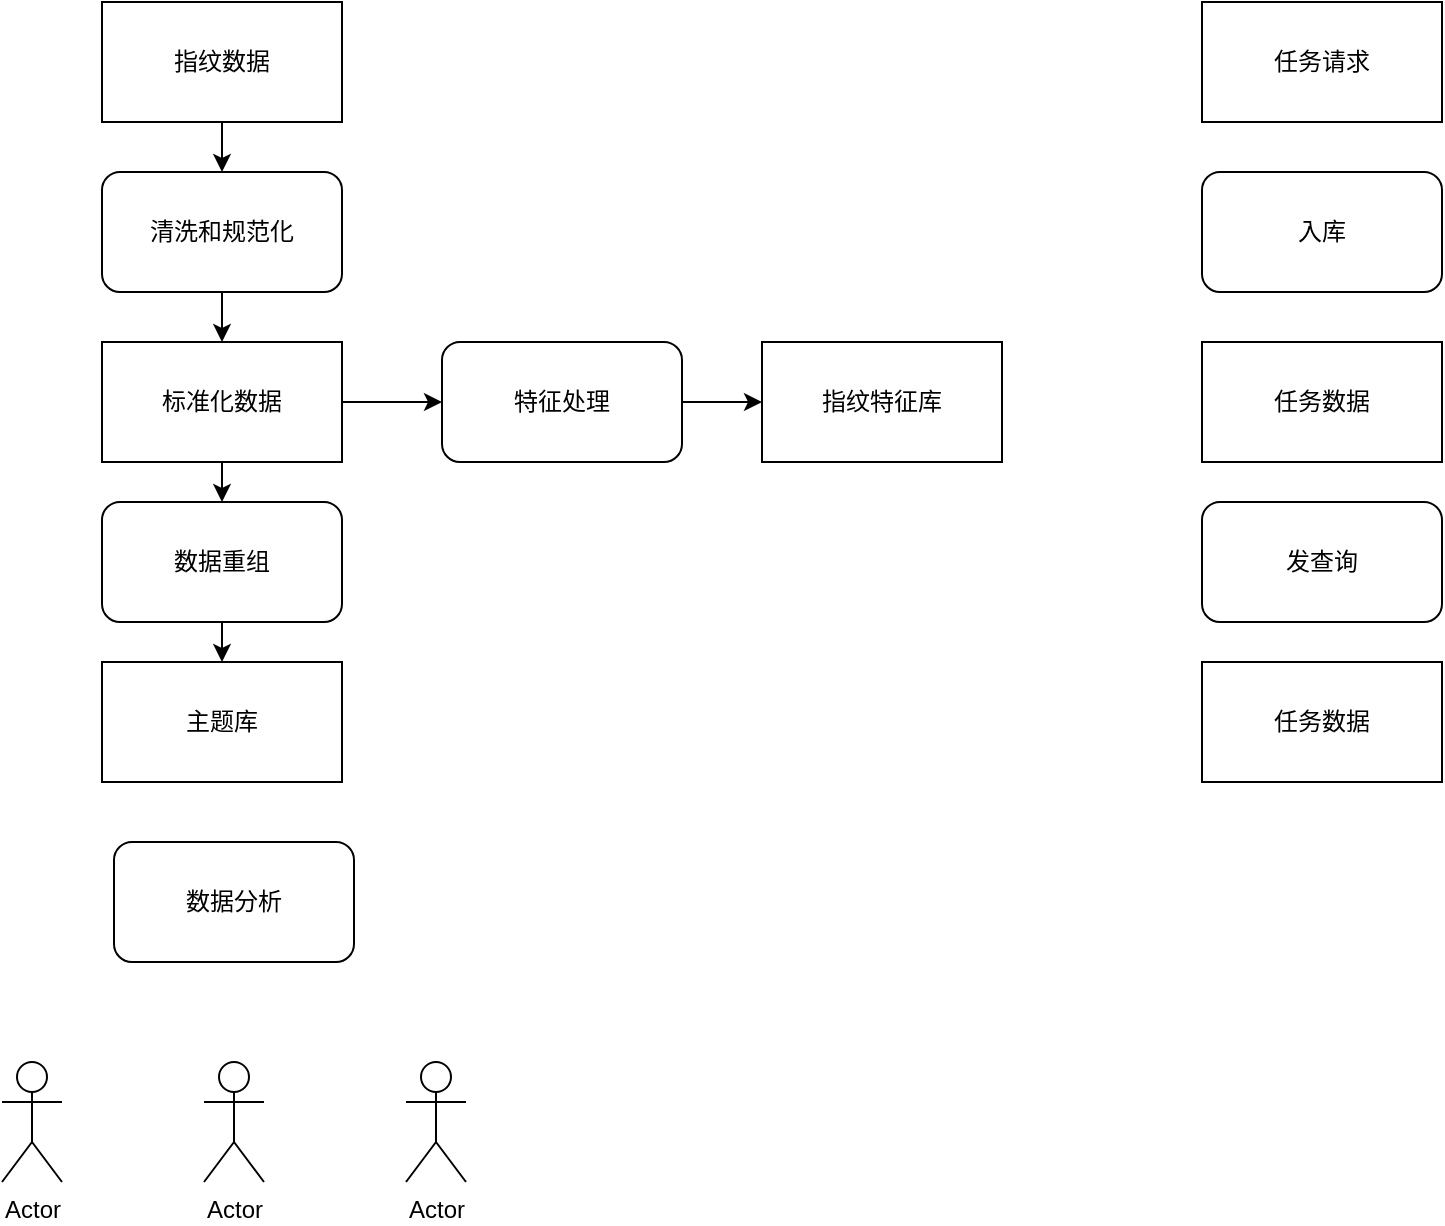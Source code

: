 <mxfile version="10.6.7" type="github"><diagram name="Page-1" id="74e2e168-ea6b-b213-b513-2b3c1d86103e"><mxGraphModel dx="948" dy="487" grid="1" gridSize="10" guides="1" tooltips="1" connect="1" arrows="1" fold="1" page="1" pageScale="1" pageWidth="1100" pageHeight="850" background="#ffffff" math="0" shadow="0"><root><mxCell id="0"/><mxCell id="1" parent="0"/><mxCell id="2lxMiIZtvfeWX05HujuF-3" value="指纹数据" style="rounded=0;whiteSpace=wrap;html=1;" vertex="1" parent="1"><mxGeometry x="50" y="110" width="120" height="60" as="geometry"/></mxCell><mxCell id="2lxMiIZtvfeWX05HujuF-4" value="清洗和规范化&lt;br&gt;" style="rounded=1;whiteSpace=wrap;html=1;" vertex="1" parent="1"><mxGeometry x="50" y="195" width="120" height="60" as="geometry"/></mxCell><mxCell id="2lxMiIZtvfeWX05HujuF-36" value="标准化数据" style="rounded=0;whiteSpace=wrap;html=1;" vertex="1" parent="1"><mxGeometry x="50" y="280" width="120" height="60" as="geometry"/></mxCell><mxCell id="2lxMiIZtvfeWX05HujuF-37" value="数据重组&lt;br&gt;" style="rounded=1;whiteSpace=wrap;html=1;" vertex="1" parent="1"><mxGeometry x="50" y="360" width="120" height="60" as="geometry"/></mxCell><mxCell id="2lxMiIZtvfeWX05HujuF-38" value="主题库" style="rounded=0;whiteSpace=wrap;html=1;" vertex="1" parent="1"><mxGeometry x="50" y="440" width="120" height="60" as="geometry"/></mxCell><mxCell id="2lxMiIZtvfeWX05HujuF-39" value="" style="endArrow=classic;html=1;" edge="1" parent="1"><mxGeometry width="50" height="50" relative="1" as="geometry"><mxPoint x="170" y="310" as="sourcePoint"/><mxPoint x="220" y="310" as="targetPoint"/></mxGeometry></mxCell><mxCell id="2lxMiIZtvfeWX05HujuF-40" value="指纹特征库" style="rounded=0;whiteSpace=wrap;html=1;" vertex="1" parent="1"><mxGeometry x="380" y="280" width="120" height="60" as="geometry"/></mxCell><mxCell id="2lxMiIZtvfeWX05HujuF-42" value="" style="edgeStyle=orthogonalEdgeStyle;rounded=0;orthogonalLoop=1;jettySize=auto;html=1;" edge="1" parent="1" source="2lxMiIZtvfeWX05HujuF-41" target="2lxMiIZtvfeWX05HujuF-40"><mxGeometry relative="1" as="geometry"/></mxCell><mxCell id="2lxMiIZtvfeWX05HujuF-41" value="特征处理" style="rounded=1;whiteSpace=wrap;html=1;" vertex="1" parent="1"><mxGeometry x="220" y="280" width="120" height="60" as="geometry"/></mxCell><mxCell id="2lxMiIZtvfeWX05HujuF-43" value="" style="endArrow=classic;html=1;entryX=0.5;entryY=0;entryDx=0;entryDy=0;" edge="1" parent="1" target="2lxMiIZtvfeWX05HujuF-4"><mxGeometry width="50" height="50" relative="1" as="geometry"><mxPoint x="110" y="170" as="sourcePoint"/><mxPoint x="160" y="120" as="targetPoint"/></mxGeometry></mxCell><mxCell id="2lxMiIZtvfeWX05HujuF-44" value="" style="endArrow=classic;html=1;entryX=0.5;entryY=0;entryDx=0;entryDy=0;exitX=0.5;exitY=1;exitDx=0;exitDy=0;" edge="1" parent="1" source="2lxMiIZtvfeWX05HujuF-4" target="2lxMiIZtvfeWX05HujuF-36"><mxGeometry width="50" height="50" relative="1" as="geometry"><mxPoint x="110" y="260" as="sourcePoint"/><mxPoint x="160" y="210" as="targetPoint"/></mxGeometry></mxCell><mxCell id="2lxMiIZtvfeWX05HujuF-45" value="" style="endArrow=classic;html=1;entryX=0.5;entryY=0;entryDx=0;entryDy=0;" edge="1" parent="1" target="2lxMiIZtvfeWX05HujuF-37"><mxGeometry width="50" height="50" relative="1" as="geometry"><mxPoint x="110" y="340" as="sourcePoint"/><mxPoint x="160" y="290" as="targetPoint"/></mxGeometry></mxCell><mxCell id="2lxMiIZtvfeWX05HujuF-46" value="" style="endArrow=classic;html=1;entryX=0.5;entryY=0;entryDx=0;entryDy=0;" edge="1" parent="1" target="2lxMiIZtvfeWX05HujuF-38"><mxGeometry width="50" height="50" relative="1" as="geometry"><mxPoint x="110" y="420" as="sourcePoint"/><mxPoint x="160" y="370" as="targetPoint"/></mxGeometry></mxCell><mxCell id="2lxMiIZtvfeWX05HujuF-47" value="数据分析&lt;br&gt;" style="rounded=1;whiteSpace=wrap;html=1;" vertex="1" parent="1"><mxGeometry x="56" y="530" width="120" height="60" as="geometry"/></mxCell><mxCell id="2lxMiIZtvfeWX05HujuF-48" value="Actor" style="shape=umlActor;verticalLabelPosition=bottom;labelBackgroundColor=#ffffff;verticalAlign=top;html=1;outlineConnect=0;" vertex="1" parent="1"><mxGeometry y="640" width="30" height="60" as="geometry"/></mxCell><mxCell id="2lxMiIZtvfeWX05HujuF-49" value="Actor" style="shape=umlActor;verticalLabelPosition=bottom;labelBackgroundColor=#ffffff;verticalAlign=top;html=1;outlineConnect=0;" vertex="1" parent="1"><mxGeometry x="101" y="640" width="30" height="60" as="geometry"/></mxCell><mxCell id="2lxMiIZtvfeWX05HujuF-50" value="Actor" style="shape=umlActor;verticalLabelPosition=bottom;labelBackgroundColor=#ffffff;verticalAlign=top;html=1;outlineConnect=0;" vertex="1" parent="1"><mxGeometry x="202" y="640" width="30" height="60" as="geometry"/></mxCell><mxCell id="2lxMiIZtvfeWX05HujuF-51" value="任务请求" style="rounded=0;whiteSpace=wrap;html=1;" vertex="1" parent="1"><mxGeometry x="600" y="110" width="120" height="60" as="geometry"/></mxCell><mxCell id="2lxMiIZtvfeWX05HujuF-52" value="入库" style="rounded=1;whiteSpace=wrap;html=1;" vertex="1" parent="1"><mxGeometry x="600" y="195" width="120" height="60" as="geometry"/></mxCell><mxCell id="2lxMiIZtvfeWX05HujuF-53" value="任务数据" style="rounded=0;whiteSpace=wrap;html=1;" vertex="1" parent="1"><mxGeometry x="600" y="280" width="120" height="60" as="geometry"/></mxCell><mxCell id="2lxMiIZtvfeWX05HujuF-54" value="发查询" style="rounded=1;whiteSpace=wrap;html=1;" vertex="1" parent="1"><mxGeometry x="600" y="360" width="120" height="60" as="geometry"/></mxCell><mxCell id="2lxMiIZtvfeWX05HujuF-55" value="任务数据" style="rounded=0;whiteSpace=wrap;html=1;" vertex="1" parent="1"><mxGeometry x="600" y="440" width="120" height="60" as="geometry"/></mxCell></root></mxGraphModel></diagram></mxfile>